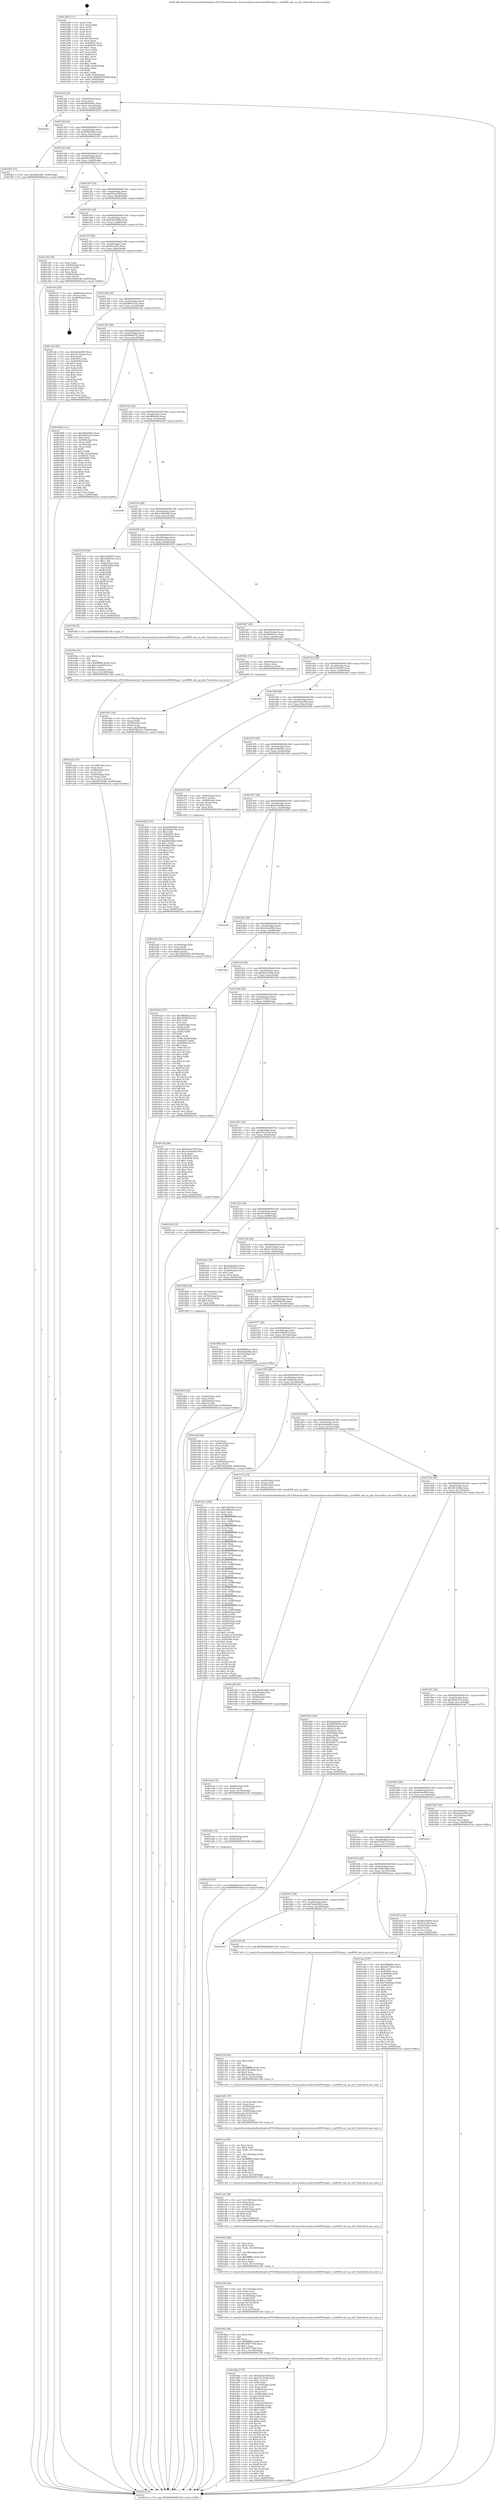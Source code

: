 digraph "0x401280" {
  label = "0x401280 (/mnt/c/Users/mathe/Desktop/tcc/POCII/binaries/extr_linuxsoundsoccodecswm8958-dsp2.c_wm8958_enh_eq_info_Final-ollvm.out::main(0))"
  labelloc = "t"
  node[shape=record]

  Entry [label="",width=0.3,height=0.3,shape=circle,fillcolor=black,style=filled]
  "0x4012ef" [label="{
     0x4012ef [32]\l
     | [instrs]\l
     &nbsp;&nbsp;0x4012ef \<+6\>: mov -0x90(%rbp),%eax\l
     &nbsp;&nbsp;0x4012f5 \<+2\>: mov %eax,%ecx\l
     &nbsp;&nbsp;0x4012f7 \<+6\>: sub $0x846b564c,%ecx\l
     &nbsp;&nbsp;0x4012fd \<+6\>: mov %eax,-0xa4(%rbp)\l
     &nbsp;&nbsp;0x401303 \<+6\>: mov %ecx,-0xa8(%rbp)\l
     &nbsp;&nbsp;0x401309 \<+6\>: je 0000000000402021 \<main+0xda1\>\l
  }"]
  "0x402021" [label="{
     0x402021\l
  }", style=dashed]
  "0x40130f" [label="{
     0x40130f [28]\l
     | [instrs]\l
     &nbsp;&nbsp;0x40130f \<+5\>: jmp 0000000000401314 \<main+0x94\>\l
     &nbsp;&nbsp;0x401314 \<+6\>: mov -0xa4(%rbp),%eax\l
     &nbsp;&nbsp;0x40131a \<+5\>: sub $0x85696482,%eax\l
     &nbsp;&nbsp;0x40131f \<+6\>: mov %eax,-0xac(%rbp)\l
     &nbsp;&nbsp;0x401325 \<+6\>: je 0000000000401fb5 \<main+0xd35\>\l
  }"]
  Exit [label="",width=0.3,height=0.3,shape=circle,fillcolor=black,style=filled,peripheries=2]
  "0x401fb5" [label="{
     0x401fb5 [15]\l
     | [instrs]\l
     &nbsp;&nbsp;0x401fb5 \<+10\>: movl $0x98ca3ffc,-0x90(%rbp)\l
     &nbsp;&nbsp;0x401fbf \<+5\>: jmp 00000000004021ea \<main+0xf6a\>\l
  }"]
  "0x40132b" [label="{
     0x40132b [28]\l
     | [instrs]\l
     &nbsp;&nbsp;0x40132b \<+5\>: jmp 0000000000401330 \<main+0xb0\>\l
     &nbsp;&nbsp;0x401330 \<+6\>: mov -0xa4(%rbp),%eax\l
     &nbsp;&nbsp;0x401336 \<+5\>: sub $0x8ded3b95,%eax\l
     &nbsp;&nbsp;0x40133b \<+6\>: mov %eax,-0xb0(%rbp)\l
     &nbsp;&nbsp;0x401341 \<+6\>: je 0000000000401ecf \<main+0xc4f\>\l
  }"]
  "0x401ec0" [label="{
     0x401ec0 [15]\l
     | [instrs]\l
     &nbsp;&nbsp;0x401ec0 \<+10\>: movl $0x9bfc6316,-0x90(%rbp)\l
     &nbsp;&nbsp;0x401eca \<+5\>: jmp 00000000004021ea \<main+0xf6a\>\l
  }"]
  "0x401ecf" [label="{
     0x401ecf\l
  }", style=dashed]
  "0x401347" [label="{
     0x401347 [28]\l
     | [instrs]\l
     &nbsp;&nbsp;0x401347 \<+5\>: jmp 000000000040134c \<main+0xcc\>\l
     &nbsp;&nbsp;0x40134c \<+6\>: mov -0xa4(%rbp),%eax\l
     &nbsp;&nbsp;0x401352 \<+5\>: sub $0x934aa7df,%eax\l
     &nbsp;&nbsp;0x401357 \<+6\>: mov %eax,-0xb4(%rbp)\l
     &nbsp;&nbsp;0x40135d \<+6\>: je 000000000040206b \<main+0xdeb\>\l
  }"]
  "0x401eb4" [label="{
     0x401eb4 [12]\l
     | [instrs]\l
     &nbsp;&nbsp;0x401eb4 \<+4\>: mov -0x50(%rbp),%rdi\l
     &nbsp;&nbsp;0x401eb8 \<+3\>: mov (%rdi),%rdi\l
     &nbsp;&nbsp;0x401ebb \<+5\>: call 0000000000401030 \<free@plt\>\l
     | [calls]\l
     &nbsp;&nbsp;0x401030 \{1\} (unknown)\l
  }"]
  "0x40206b" [label="{
     0x40206b\l
  }", style=dashed]
  "0x401363" [label="{
     0x401363 [28]\l
     | [instrs]\l
     &nbsp;&nbsp;0x401363 \<+5\>: jmp 0000000000401368 \<main+0xe8\>\l
     &nbsp;&nbsp;0x401368 \<+6\>: mov -0xa4(%rbp),%eax\l
     &nbsp;&nbsp;0x40136e \<+5\>: sub $0x9447006b,%eax\l
     &nbsp;&nbsp;0x401373 \<+6\>: mov %eax,-0xb8(%rbp)\l
     &nbsp;&nbsp;0x401379 \<+6\>: je 0000000000401a4b \<main+0x7cb\>\l
  }"]
  "0x401ea2" [label="{
     0x401ea2 [18]\l
     | [instrs]\l
     &nbsp;&nbsp;0x401ea2 \<+4\>: mov -0x68(%rbp),%rdi\l
     &nbsp;&nbsp;0x401ea6 \<+3\>: mov (%rdi),%rdi\l
     &nbsp;&nbsp;0x401ea9 \<+6\>: mov %eax,-0x144(%rbp)\l
     &nbsp;&nbsp;0x401eaf \<+5\>: call 0000000000401030 \<free@plt\>\l
     | [calls]\l
     &nbsp;&nbsp;0x401030 \{1\} (unknown)\l
  }"]
  "0x401a4b" [label="{
     0x401a4b [34]\l
     | [instrs]\l
     &nbsp;&nbsp;0x401a4b \<+2\>: xor %eax,%eax\l
     &nbsp;&nbsp;0x401a4d \<+4\>: mov -0x60(%rbp),%rcx\l
     &nbsp;&nbsp;0x401a51 \<+2\>: mov (%rcx),%edx\l
     &nbsp;&nbsp;0x401a53 \<+3\>: sub $0x1,%eax\l
     &nbsp;&nbsp;0x401a56 \<+2\>: sub %eax,%edx\l
     &nbsp;&nbsp;0x401a58 \<+4\>: mov -0x60(%rbp),%rcx\l
     &nbsp;&nbsp;0x401a5c \<+2\>: mov %edx,(%rcx)\l
     &nbsp;&nbsp;0x401a5e \<+10\>: movl $0xc92d4188,-0x90(%rbp)\l
     &nbsp;&nbsp;0x401a68 \<+5\>: jmp 00000000004021ea \<main+0xf6a\>\l
  }"]
  "0x40137f" [label="{
     0x40137f [28]\l
     | [instrs]\l
     &nbsp;&nbsp;0x40137f \<+5\>: jmp 0000000000401384 \<main+0x104\>\l
     &nbsp;&nbsp;0x401384 \<+6\>: mov -0xa4(%rbp),%eax\l
     &nbsp;&nbsp;0x40138a \<+5\>: sub $0x98ca3ffc,%eax\l
     &nbsp;&nbsp;0x40138f \<+6\>: mov %eax,-0xbc(%rbp)\l
     &nbsp;&nbsp;0x401395 \<+6\>: je 0000000000401fc4 \<main+0xd44\>\l
  }"]
  "0x401e85" [label="{
     0x401e85 [29]\l
     | [instrs]\l
     &nbsp;&nbsp;0x401e85 \<+10\>: movabs $0x4030b6,%rdi\l
     &nbsp;&nbsp;0x401e8f \<+4\>: mov -0x40(%rbp),%rsi\l
     &nbsp;&nbsp;0x401e93 \<+2\>: mov %eax,(%rsi)\l
     &nbsp;&nbsp;0x401e95 \<+4\>: mov -0x40(%rbp),%rsi\l
     &nbsp;&nbsp;0x401e99 \<+2\>: mov (%rsi),%esi\l
     &nbsp;&nbsp;0x401e9b \<+2\>: mov $0x0,%al\l
     &nbsp;&nbsp;0x401e9d \<+5\>: call 0000000000401040 \<printf@plt\>\l
     | [calls]\l
     &nbsp;&nbsp;0x401040 \{1\} (unknown)\l
  }"]
  "0x401fc4" [label="{
     0x401fc4 [24]\l
     | [instrs]\l
     &nbsp;&nbsp;0x401fc4 \<+7\>: mov -0x88(%rbp),%rax\l
     &nbsp;&nbsp;0x401fcb \<+2\>: mov (%rax),%eax\l
     &nbsp;&nbsp;0x401fcd \<+4\>: lea -0x28(%rbp),%rsp\l
     &nbsp;&nbsp;0x401fd1 \<+1\>: pop %rbx\l
     &nbsp;&nbsp;0x401fd2 \<+2\>: pop %r12\l
     &nbsp;&nbsp;0x401fd4 \<+2\>: pop %r13\l
     &nbsp;&nbsp;0x401fd6 \<+2\>: pop %r14\l
     &nbsp;&nbsp;0x401fd8 \<+2\>: pop %r15\l
     &nbsp;&nbsp;0x401fda \<+1\>: pop %rbp\l
     &nbsp;&nbsp;0x401fdb \<+1\>: ret\l
  }"]
  "0x40139b" [label="{
     0x40139b [28]\l
     | [instrs]\l
     &nbsp;&nbsp;0x40139b \<+5\>: jmp 00000000004013a0 \<main+0x120\>\l
     &nbsp;&nbsp;0x4013a0 \<+6\>: mov -0xa4(%rbp),%eax\l
     &nbsp;&nbsp;0x4013a6 \<+5\>: sub $0x9bfc6316,%eax\l
     &nbsp;&nbsp;0x4013ab \<+6\>: mov %eax,-0xc0(%rbp)\l
     &nbsp;&nbsp;0x4013b1 \<+6\>: je 0000000000401ef2 \<main+0xc72\>\l
  }"]
  "0x401d8a" [label="{
     0x401d8a [175]\l
     | [instrs]\l
     &nbsp;&nbsp;0x401d8a \<+5\>: mov $0x934aa7df,%ecx\l
     &nbsp;&nbsp;0x401d8f \<+5\>: mov $0xe7b12c5d,%edx\l
     &nbsp;&nbsp;0x401d94 \<+3\>: mov $0x1,%r11b\l
     &nbsp;&nbsp;0x401d97 \<+3\>: xor %r8d,%r8d\l
     &nbsp;&nbsp;0x401d9a \<+7\>: mov -0x140(%rbp),%r9d\l
     &nbsp;&nbsp;0x401da1 \<+4\>: imul %eax,%r9d\l
     &nbsp;&nbsp;0x401da5 \<+4\>: mov -0x50(%rbp),%rsi\l
     &nbsp;&nbsp;0x401da9 \<+3\>: mov (%rsi),%rsi\l
     &nbsp;&nbsp;0x401dac \<+4\>: mov -0x48(%rbp),%rdi\l
     &nbsp;&nbsp;0x401db0 \<+3\>: movslq (%rdi),%rdi\l
     &nbsp;&nbsp;0x401db3 \<+4\>: shl $0x5,%rdi\l
     &nbsp;&nbsp;0x401db7 \<+3\>: add %rdi,%rsi\l
     &nbsp;&nbsp;0x401dba \<+4\>: mov %r9d,0x18(%rsi)\l
     &nbsp;&nbsp;0x401dbe \<+7\>: mov 0x40505c,%eax\l
     &nbsp;&nbsp;0x401dc5 \<+8\>: mov 0x405060,%r9d\l
     &nbsp;&nbsp;0x401dcd \<+4\>: sub $0x1,%r8d\l
     &nbsp;&nbsp;0x401dd1 \<+2\>: mov %eax,%ebx\l
     &nbsp;&nbsp;0x401dd3 \<+3\>: add %r8d,%ebx\l
     &nbsp;&nbsp;0x401dd6 \<+3\>: imul %ebx,%eax\l
     &nbsp;&nbsp;0x401dd9 \<+3\>: and $0x1,%eax\l
     &nbsp;&nbsp;0x401ddc \<+3\>: cmp $0x0,%eax\l
     &nbsp;&nbsp;0x401ddf \<+4\>: sete %r14b\l
     &nbsp;&nbsp;0x401de3 \<+4\>: cmp $0xa,%r9d\l
     &nbsp;&nbsp;0x401de7 \<+4\>: setl %r15b\l
     &nbsp;&nbsp;0x401deb \<+3\>: mov %r14b,%r12b\l
     &nbsp;&nbsp;0x401dee \<+4\>: xor $0xff,%r12b\l
     &nbsp;&nbsp;0x401df2 \<+3\>: mov %r15b,%r13b\l
     &nbsp;&nbsp;0x401df5 \<+4\>: xor $0xff,%r13b\l
     &nbsp;&nbsp;0x401df9 \<+4\>: xor $0x0,%r11b\l
     &nbsp;&nbsp;0x401dfd \<+3\>: mov %r12b,%al\l
     &nbsp;&nbsp;0x401e00 \<+2\>: and $0x0,%al\l
     &nbsp;&nbsp;0x401e02 \<+3\>: and %r11b,%r14b\l
     &nbsp;&nbsp;0x401e05 \<+3\>: mov %r13b,%sil\l
     &nbsp;&nbsp;0x401e08 \<+4\>: and $0x0,%sil\l
     &nbsp;&nbsp;0x401e0c \<+3\>: and %r11b,%r15b\l
     &nbsp;&nbsp;0x401e0f \<+3\>: or %r14b,%al\l
     &nbsp;&nbsp;0x401e12 \<+3\>: or %r15b,%sil\l
     &nbsp;&nbsp;0x401e15 \<+3\>: xor %sil,%al\l
     &nbsp;&nbsp;0x401e18 \<+3\>: or %r13b,%r12b\l
     &nbsp;&nbsp;0x401e1b \<+4\>: xor $0xff,%r12b\l
     &nbsp;&nbsp;0x401e1f \<+4\>: or $0x0,%r11b\l
     &nbsp;&nbsp;0x401e23 \<+3\>: and %r11b,%r12b\l
     &nbsp;&nbsp;0x401e26 \<+3\>: or %r12b,%al\l
     &nbsp;&nbsp;0x401e29 \<+2\>: test $0x1,%al\l
     &nbsp;&nbsp;0x401e2b \<+3\>: cmovne %edx,%ecx\l
     &nbsp;&nbsp;0x401e2e \<+6\>: mov %ecx,-0x90(%rbp)\l
     &nbsp;&nbsp;0x401e34 \<+5\>: jmp 00000000004021ea \<main+0xf6a\>\l
  }"]
  "0x401ef2" [label="{
     0x401ef2 [86]\l
     | [instrs]\l
     &nbsp;&nbsp;0x401ef2 \<+5\>: mov $0x4debe800,%eax\l
     &nbsp;&nbsp;0x401ef7 \<+5\>: mov $0x3b13eb9a,%ecx\l
     &nbsp;&nbsp;0x401efc \<+2\>: xor %edx,%edx\l
     &nbsp;&nbsp;0x401efe \<+7\>: mov 0x40505c,%esi\l
     &nbsp;&nbsp;0x401f05 \<+7\>: mov 0x405060,%edi\l
     &nbsp;&nbsp;0x401f0c \<+3\>: sub $0x1,%edx\l
     &nbsp;&nbsp;0x401f0f \<+3\>: mov %esi,%r8d\l
     &nbsp;&nbsp;0x401f12 \<+3\>: add %edx,%r8d\l
     &nbsp;&nbsp;0x401f15 \<+4\>: imul %r8d,%esi\l
     &nbsp;&nbsp;0x401f19 \<+3\>: and $0x1,%esi\l
     &nbsp;&nbsp;0x401f1c \<+3\>: cmp $0x0,%esi\l
     &nbsp;&nbsp;0x401f1f \<+4\>: sete %r9b\l
     &nbsp;&nbsp;0x401f23 \<+3\>: cmp $0xa,%edi\l
     &nbsp;&nbsp;0x401f26 \<+4\>: setl %r10b\l
     &nbsp;&nbsp;0x401f2a \<+3\>: mov %r9b,%r11b\l
     &nbsp;&nbsp;0x401f2d \<+3\>: and %r10b,%r11b\l
     &nbsp;&nbsp;0x401f30 \<+3\>: xor %r10b,%r9b\l
     &nbsp;&nbsp;0x401f33 \<+3\>: or %r9b,%r11b\l
     &nbsp;&nbsp;0x401f36 \<+4\>: test $0x1,%r11b\l
     &nbsp;&nbsp;0x401f3a \<+3\>: cmovne %ecx,%eax\l
     &nbsp;&nbsp;0x401f3d \<+6\>: mov %eax,-0x90(%rbp)\l
     &nbsp;&nbsp;0x401f43 \<+5\>: jmp 00000000004021ea \<main+0xf6a\>\l
  }"]
  "0x4013b7" [label="{
     0x4013b7 [28]\l
     | [instrs]\l
     &nbsp;&nbsp;0x4013b7 \<+5\>: jmp 00000000004013bc \<main+0x13c\>\l
     &nbsp;&nbsp;0x4013bc \<+6\>: mov -0xa4(%rbp),%eax\l
     &nbsp;&nbsp;0x4013c2 \<+5\>: sub $0x9e8de7f2,%eax\l
     &nbsp;&nbsp;0x4013c7 \<+6\>: mov %eax,-0xc4(%rbp)\l
     &nbsp;&nbsp;0x4013cd \<+6\>: je 0000000000401968 \<main+0x6e8\>\l
  }"]
  "0x401d62" [label="{
     0x401d62 [40]\l
     | [instrs]\l
     &nbsp;&nbsp;0x401d62 \<+5\>: mov $0x2,%ecx\l
     &nbsp;&nbsp;0x401d67 \<+1\>: cltd\l
     &nbsp;&nbsp;0x401d68 \<+2\>: idiv %ecx\l
     &nbsp;&nbsp;0x401d6a \<+6\>: imul $0xfffffffe,%edx,%ecx\l
     &nbsp;&nbsp;0x401d70 \<+6\>: add $0x59b775dd,%ecx\l
     &nbsp;&nbsp;0x401d76 \<+3\>: add $0x1,%ecx\l
     &nbsp;&nbsp;0x401d79 \<+6\>: sub $0x59b775dd,%ecx\l
     &nbsp;&nbsp;0x401d7f \<+6\>: mov %ecx,-0x140(%rbp)\l
     &nbsp;&nbsp;0x401d85 \<+5\>: call 0000000000401160 \<next_i\>\l
     | [calls]\l
     &nbsp;&nbsp;0x401160 \{1\} (/mnt/c/Users/mathe/Desktop/tcc/POCII/binaries/extr_linuxsoundsoccodecswm8958-dsp2.c_wm8958_enh_eq_info_Final-ollvm.out::next_i)\l
  }"]
  "0x401968" [label="{
     0x401968 [111]\l
     | [instrs]\l
     &nbsp;&nbsp;0x401968 \<+5\>: mov $0x846b564c,%eax\l
     &nbsp;&nbsp;0x40196d \<+5\>: mov $0x4845e314,%ecx\l
     &nbsp;&nbsp;0x401972 \<+2\>: xor %edx,%edx\l
     &nbsp;&nbsp;0x401974 \<+4\>: mov -0x60(%rbp),%rsi\l
     &nbsp;&nbsp;0x401978 \<+2\>: mov (%rsi),%edi\l
     &nbsp;&nbsp;0x40197a \<+4\>: mov -0x70(%rbp),%rsi\l
     &nbsp;&nbsp;0x40197e \<+2\>: cmp (%rsi),%edi\l
     &nbsp;&nbsp;0x401980 \<+4\>: setl %r8b\l
     &nbsp;&nbsp;0x401984 \<+4\>: and $0x1,%r8b\l
     &nbsp;&nbsp;0x401988 \<+4\>: mov %r8b,-0x2a(%rbp)\l
     &nbsp;&nbsp;0x40198c \<+7\>: mov 0x40505c,%edi\l
     &nbsp;&nbsp;0x401993 \<+8\>: mov 0x405060,%r9d\l
     &nbsp;&nbsp;0x40199b \<+3\>: sub $0x1,%edx\l
     &nbsp;&nbsp;0x40199e \<+3\>: mov %edi,%r10d\l
     &nbsp;&nbsp;0x4019a1 \<+3\>: add %edx,%r10d\l
     &nbsp;&nbsp;0x4019a4 \<+4\>: imul %r10d,%edi\l
     &nbsp;&nbsp;0x4019a8 \<+3\>: and $0x1,%edi\l
     &nbsp;&nbsp;0x4019ab \<+3\>: cmp $0x0,%edi\l
     &nbsp;&nbsp;0x4019ae \<+4\>: sete %r8b\l
     &nbsp;&nbsp;0x4019b2 \<+4\>: cmp $0xa,%r9d\l
     &nbsp;&nbsp;0x4019b6 \<+4\>: setl %r11b\l
     &nbsp;&nbsp;0x4019ba \<+3\>: mov %r8b,%bl\l
     &nbsp;&nbsp;0x4019bd \<+3\>: and %r11b,%bl\l
     &nbsp;&nbsp;0x4019c0 \<+3\>: xor %r11b,%r8b\l
     &nbsp;&nbsp;0x4019c3 \<+3\>: or %r8b,%bl\l
     &nbsp;&nbsp;0x4019c6 \<+3\>: test $0x1,%bl\l
     &nbsp;&nbsp;0x4019c9 \<+3\>: cmovne %ecx,%eax\l
     &nbsp;&nbsp;0x4019cc \<+6\>: mov %eax,-0x90(%rbp)\l
     &nbsp;&nbsp;0x4019d2 \<+5\>: jmp 00000000004021ea \<main+0xf6a\>\l
  }"]
  "0x4013d3" [label="{
     0x4013d3 [28]\l
     | [instrs]\l
     &nbsp;&nbsp;0x4013d3 \<+5\>: jmp 00000000004013d8 \<main+0x158\>\l
     &nbsp;&nbsp;0x4013d8 \<+6\>: mov -0xa4(%rbp),%eax\l
     &nbsp;&nbsp;0x4013de \<+5\>: sub $0x9ff0d0ba,%eax\l
     &nbsp;&nbsp;0x4013e3 \<+6\>: mov %eax,-0xc8(%rbp)\l
     &nbsp;&nbsp;0x4013e9 \<+6\>: je 0000000000402046 \<main+0xdc6\>\l
  }"]
  "0x401d38" [label="{
     0x401d38 [42]\l
     | [instrs]\l
     &nbsp;&nbsp;0x401d38 \<+6\>: mov -0x13c(%rbp),%ecx\l
     &nbsp;&nbsp;0x401d3e \<+3\>: imul %eax,%ecx\l
     &nbsp;&nbsp;0x401d41 \<+3\>: movslq %ecx,%rsi\l
     &nbsp;&nbsp;0x401d44 \<+4\>: mov -0x50(%rbp),%rdi\l
     &nbsp;&nbsp;0x401d48 \<+3\>: mov (%rdi),%rdi\l
     &nbsp;&nbsp;0x401d4b \<+4\>: mov -0x48(%rbp),%r10\l
     &nbsp;&nbsp;0x401d4f \<+3\>: movslq (%r10),%r10\l
     &nbsp;&nbsp;0x401d52 \<+4\>: shl $0x5,%r10\l
     &nbsp;&nbsp;0x401d56 \<+3\>: add %r10,%rdi\l
     &nbsp;&nbsp;0x401d59 \<+4\>: mov %rsi,0x10(%rdi)\l
     &nbsp;&nbsp;0x401d5d \<+5\>: call 0000000000401160 \<next_i\>\l
     | [calls]\l
     &nbsp;&nbsp;0x401160 \{1\} (/mnt/c/Users/mathe/Desktop/tcc/POCII/binaries/extr_linuxsoundsoccodecswm8958-dsp2.c_wm8958_enh_eq_info_Final-ollvm.out::next_i)\l
  }"]
  "0x402046" [label="{
     0x402046\l
  }", style=dashed]
  "0x4013ef" [label="{
     0x4013ef [28]\l
     | [instrs]\l
     &nbsp;&nbsp;0x4013ef \<+5\>: jmp 00000000004013f4 \<main+0x174\>\l
     &nbsp;&nbsp;0x4013f4 \<+6\>: mov -0xa4(%rbp),%eax\l
     &nbsp;&nbsp;0x4013fa \<+5\>: sub $0xa1486498,%eax\l
     &nbsp;&nbsp;0x4013ff \<+6\>: mov %eax,-0xcc(%rbp)\l
     &nbsp;&nbsp;0x401405 \<+6\>: je 000000000040167d \<main+0x3fd\>\l
  }"]
  "0x401d0a" [label="{
     0x401d0a [46]\l
     | [instrs]\l
     &nbsp;&nbsp;0x401d0a \<+2\>: xor %ecx,%ecx\l
     &nbsp;&nbsp;0x401d0c \<+5\>: mov $0x2,%edx\l
     &nbsp;&nbsp;0x401d11 \<+6\>: mov %edx,-0x138(%rbp)\l
     &nbsp;&nbsp;0x401d17 \<+1\>: cltd\l
     &nbsp;&nbsp;0x401d18 \<+7\>: mov -0x138(%rbp),%r8d\l
     &nbsp;&nbsp;0x401d1f \<+3\>: idiv %r8d\l
     &nbsp;&nbsp;0x401d22 \<+6\>: imul $0xfffffffe,%edx,%edx\l
     &nbsp;&nbsp;0x401d28 \<+3\>: sub $0x1,%ecx\l
     &nbsp;&nbsp;0x401d2b \<+2\>: sub %ecx,%edx\l
     &nbsp;&nbsp;0x401d2d \<+6\>: mov %edx,-0x13c(%rbp)\l
     &nbsp;&nbsp;0x401d33 \<+5\>: call 0000000000401160 \<next_i\>\l
     | [calls]\l
     &nbsp;&nbsp;0x401160 \{1\} (/mnt/c/Users/mathe/Desktop/tcc/POCII/binaries/extr_linuxsoundsoccodecswm8958-dsp2.c_wm8958_enh_eq_info_Final-ollvm.out::next_i)\l
  }"]
  "0x40167d" [label="{
     0x40167d [106]\l
     | [instrs]\l
     &nbsp;&nbsp;0x40167d \<+5\>: mov $0xc04f3853,%eax\l
     &nbsp;&nbsp;0x401682 \<+5\>: mov $0x1bb803ec,%ecx\l
     &nbsp;&nbsp;0x401687 \<+2\>: mov $0x1,%dl\l
     &nbsp;&nbsp;0x401689 \<+7\>: mov -0x8a(%rbp),%sil\l
     &nbsp;&nbsp;0x401690 \<+7\>: mov -0x89(%rbp),%dil\l
     &nbsp;&nbsp;0x401697 \<+3\>: mov %sil,%r8b\l
     &nbsp;&nbsp;0x40169a \<+4\>: xor $0xff,%r8b\l
     &nbsp;&nbsp;0x40169e \<+3\>: mov %dil,%r9b\l
     &nbsp;&nbsp;0x4016a1 \<+4\>: xor $0xff,%r9b\l
     &nbsp;&nbsp;0x4016a5 \<+3\>: xor $0x1,%dl\l
     &nbsp;&nbsp;0x4016a8 \<+3\>: mov %r8b,%r10b\l
     &nbsp;&nbsp;0x4016ab \<+4\>: and $0xff,%r10b\l
     &nbsp;&nbsp;0x4016af \<+3\>: and %dl,%sil\l
     &nbsp;&nbsp;0x4016b2 \<+3\>: mov %r9b,%r11b\l
     &nbsp;&nbsp;0x4016b5 \<+4\>: and $0xff,%r11b\l
     &nbsp;&nbsp;0x4016b9 \<+3\>: and %dl,%dil\l
     &nbsp;&nbsp;0x4016bc \<+3\>: or %sil,%r10b\l
     &nbsp;&nbsp;0x4016bf \<+3\>: or %dil,%r11b\l
     &nbsp;&nbsp;0x4016c2 \<+3\>: xor %r11b,%r10b\l
     &nbsp;&nbsp;0x4016c5 \<+3\>: or %r9b,%r8b\l
     &nbsp;&nbsp;0x4016c8 \<+4\>: xor $0xff,%r8b\l
     &nbsp;&nbsp;0x4016cc \<+3\>: or $0x1,%dl\l
     &nbsp;&nbsp;0x4016cf \<+3\>: and %dl,%r8b\l
     &nbsp;&nbsp;0x4016d2 \<+3\>: or %r8b,%r10b\l
     &nbsp;&nbsp;0x4016d5 \<+4\>: test $0x1,%r10b\l
     &nbsp;&nbsp;0x4016d9 \<+3\>: cmovne %ecx,%eax\l
     &nbsp;&nbsp;0x4016dc \<+6\>: mov %eax,-0x90(%rbp)\l
     &nbsp;&nbsp;0x4016e2 \<+5\>: jmp 00000000004021ea \<main+0xf6a\>\l
  }"]
  "0x40140b" [label="{
     0x40140b [28]\l
     | [instrs]\l
     &nbsp;&nbsp;0x40140b \<+5\>: jmp 0000000000401410 \<main+0x190\>\l
     &nbsp;&nbsp;0x401410 \<+6\>: mov -0xa4(%rbp),%eax\l
     &nbsp;&nbsp;0x401416 \<+5\>: sub $0xaebec954,%eax\l
     &nbsp;&nbsp;0x40141b \<+6\>: mov %eax,-0xd0(%rbp)\l
     &nbsp;&nbsp;0x401421 \<+6\>: je 00000000004019f5 \<main+0x775\>\l
  }"]
  "0x4021ea" [label="{
     0x4021ea [5]\l
     | [instrs]\l
     &nbsp;&nbsp;0x4021ea \<+5\>: jmp 00000000004012ef \<main+0x6f\>\l
  }"]
  "0x401280" [label="{
     0x401280 [111]\l
     | [instrs]\l
     &nbsp;&nbsp;0x401280 \<+1\>: push %rbp\l
     &nbsp;&nbsp;0x401281 \<+3\>: mov %rsp,%rbp\l
     &nbsp;&nbsp;0x401284 \<+2\>: push %r15\l
     &nbsp;&nbsp;0x401286 \<+2\>: push %r14\l
     &nbsp;&nbsp;0x401288 \<+2\>: push %r13\l
     &nbsp;&nbsp;0x40128a \<+2\>: push %r12\l
     &nbsp;&nbsp;0x40128c \<+1\>: push %rbx\l
     &nbsp;&nbsp;0x40128d \<+7\>: sub $0x168,%rsp\l
     &nbsp;&nbsp;0x401294 \<+2\>: xor %eax,%eax\l
     &nbsp;&nbsp;0x401296 \<+7\>: mov 0x40505c,%ecx\l
     &nbsp;&nbsp;0x40129d \<+7\>: mov 0x405060,%edx\l
     &nbsp;&nbsp;0x4012a4 \<+3\>: sub $0x1,%eax\l
     &nbsp;&nbsp;0x4012a7 \<+3\>: mov %ecx,%r8d\l
     &nbsp;&nbsp;0x4012aa \<+3\>: add %eax,%r8d\l
     &nbsp;&nbsp;0x4012ad \<+4\>: imul %r8d,%ecx\l
     &nbsp;&nbsp;0x4012b1 \<+3\>: and $0x1,%ecx\l
     &nbsp;&nbsp;0x4012b4 \<+3\>: cmp $0x0,%ecx\l
     &nbsp;&nbsp;0x4012b7 \<+4\>: sete %r9b\l
     &nbsp;&nbsp;0x4012bb \<+4\>: and $0x1,%r9b\l
     &nbsp;&nbsp;0x4012bf \<+7\>: mov %r9b,-0x8a(%rbp)\l
     &nbsp;&nbsp;0x4012c6 \<+3\>: cmp $0xa,%edx\l
     &nbsp;&nbsp;0x4012c9 \<+4\>: setl %r9b\l
     &nbsp;&nbsp;0x4012cd \<+4\>: and $0x1,%r9b\l
     &nbsp;&nbsp;0x4012d1 \<+7\>: mov %r9b,-0x89(%rbp)\l
     &nbsp;&nbsp;0x4012d8 \<+10\>: movl $0xa1486498,-0x90(%rbp)\l
     &nbsp;&nbsp;0x4012e2 \<+6\>: mov %edi,-0x94(%rbp)\l
     &nbsp;&nbsp;0x4012e8 \<+7\>: mov %rsi,-0xa0(%rbp)\l
  }"]
  "0x401ce4" [label="{
     0x401ce4 [38]\l
     | [instrs]\l
     &nbsp;&nbsp;0x401ce4 \<+6\>: mov -0x134(%rbp),%ecx\l
     &nbsp;&nbsp;0x401cea \<+3\>: imul %eax,%ecx\l
     &nbsp;&nbsp;0x401ced \<+4\>: mov -0x50(%rbp),%rsi\l
     &nbsp;&nbsp;0x401cf1 \<+3\>: mov (%rsi),%rsi\l
     &nbsp;&nbsp;0x401cf4 \<+4\>: mov -0x48(%rbp),%rdi\l
     &nbsp;&nbsp;0x401cf8 \<+3\>: movslq (%rdi),%rdi\l
     &nbsp;&nbsp;0x401cfb \<+4\>: shl $0x5,%rdi\l
     &nbsp;&nbsp;0x401cff \<+3\>: add %rdi,%rsi\l
     &nbsp;&nbsp;0x401d02 \<+3\>: mov %ecx,0x8(%rsi)\l
     &nbsp;&nbsp;0x401d05 \<+5\>: call 0000000000401160 \<next_i\>\l
     | [calls]\l
     &nbsp;&nbsp;0x401160 \{1\} (/mnt/c/Users/mathe/Desktop/tcc/POCII/binaries/extr_linuxsoundsoccodecswm8958-dsp2.c_wm8958_enh_eq_info_Final-ollvm.out::next_i)\l
  }"]
  "0x4019f5" [label="{
     0x4019f5 [5]\l
     | [instrs]\l
     &nbsp;&nbsp;0x4019f5 \<+5\>: call 0000000000401160 \<next_i\>\l
     | [calls]\l
     &nbsp;&nbsp;0x401160 \{1\} (/mnt/c/Users/mathe/Desktop/tcc/POCII/binaries/extr_linuxsoundsoccodecswm8958-dsp2.c_wm8958_enh_eq_info_Final-ollvm.out::next_i)\l
  }"]
  "0x401427" [label="{
     0x401427 [28]\l
     | [instrs]\l
     &nbsp;&nbsp;0x401427 \<+5\>: jmp 000000000040142c \<main+0x1ac\>\l
     &nbsp;&nbsp;0x40142c \<+6\>: mov -0xa4(%rbp),%eax\l
     &nbsp;&nbsp;0x401432 \<+5\>: sub $0xb8854cc1,%eax\l
     &nbsp;&nbsp;0x401437 \<+6\>: mov %eax,-0xd4(%rbp)\l
     &nbsp;&nbsp;0x40143d \<+6\>: je 000000000040184c \<main+0x5cc\>\l
  }"]
  "0x401caa" [label="{
     0x401caa [58]\l
     | [instrs]\l
     &nbsp;&nbsp;0x401caa \<+2\>: xor %ecx,%ecx\l
     &nbsp;&nbsp;0x401cac \<+5\>: mov $0x2,%edx\l
     &nbsp;&nbsp;0x401cb1 \<+6\>: mov %edx,-0x130(%rbp)\l
     &nbsp;&nbsp;0x401cb7 \<+1\>: cltd\l
     &nbsp;&nbsp;0x401cb8 \<+7\>: mov -0x130(%rbp),%r8d\l
     &nbsp;&nbsp;0x401cbf \<+3\>: idiv %r8d\l
     &nbsp;&nbsp;0x401cc2 \<+6\>: imul $0xfffffffe,%edx,%edx\l
     &nbsp;&nbsp;0x401cc8 \<+3\>: mov %ecx,%r9d\l
     &nbsp;&nbsp;0x401ccb \<+3\>: sub %edx,%r9d\l
     &nbsp;&nbsp;0x401cce \<+2\>: mov %ecx,%edx\l
     &nbsp;&nbsp;0x401cd0 \<+3\>: sub $0x1,%edx\l
     &nbsp;&nbsp;0x401cd3 \<+3\>: add %edx,%r9d\l
     &nbsp;&nbsp;0x401cd6 \<+3\>: sub %r9d,%ecx\l
     &nbsp;&nbsp;0x401cd9 \<+6\>: mov %ecx,-0x134(%rbp)\l
     &nbsp;&nbsp;0x401cdf \<+5\>: call 0000000000401160 \<next_i\>\l
     | [calls]\l
     &nbsp;&nbsp;0x401160 \{1\} (/mnt/c/Users/mathe/Desktop/tcc/POCII/binaries/extr_linuxsoundsoccodecswm8958-dsp2.c_wm8958_enh_eq_info_Final-ollvm.out::next_i)\l
  }"]
  "0x40184c" [label="{
     0x40184c [16]\l
     | [instrs]\l
     &nbsp;&nbsp;0x40184c \<+4\>: mov -0x80(%rbp),%rax\l
     &nbsp;&nbsp;0x401850 \<+3\>: mov (%rax),%rax\l
     &nbsp;&nbsp;0x401853 \<+4\>: mov 0x8(%rax),%rdi\l
     &nbsp;&nbsp;0x401857 \<+5\>: call 0000000000401060 \<atoi@plt\>\l
     | [calls]\l
     &nbsp;&nbsp;0x401060 \{1\} (unknown)\l
  }"]
  "0x401443" [label="{
     0x401443 [28]\l
     | [instrs]\l
     &nbsp;&nbsp;0x401443 \<+5\>: jmp 0000000000401448 \<main+0x1c8\>\l
     &nbsp;&nbsp;0x401448 \<+6\>: mov -0xa4(%rbp),%eax\l
     &nbsp;&nbsp;0x40144e \<+5\>: sub $0xc04f3853,%eax\l
     &nbsp;&nbsp;0x401453 \<+6\>: mov %eax,-0xd8(%rbp)\l
     &nbsp;&nbsp;0x401459 \<+6\>: je 0000000000401fdc \<main+0xd5c\>\l
  }"]
  "0x401c85" [label="{
     0x401c85 [37]\l
     | [instrs]\l
     &nbsp;&nbsp;0x401c85 \<+6\>: mov -0x12c(%rbp),%ecx\l
     &nbsp;&nbsp;0x401c8b \<+3\>: imul %eax,%ecx\l
     &nbsp;&nbsp;0x401c8e \<+4\>: mov -0x50(%rbp),%rsi\l
     &nbsp;&nbsp;0x401c92 \<+3\>: mov (%rsi),%rsi\l
     &nbsp;&nbsp;0x401c95 \<+4\>: mov -0x48(%rbp),%rdi\l
     &nbsp;&nbsp;0x401c99 \<+3\>: movslq (%rdi),%rdi\l
     &nbsp;&nbsp;0x401c9c \<+4\>: shl $0x5,%rdi\l
     &nbsp;&nbsp;0x401ca0 \<+3\>: add %rdi,%rsi\l
     &nbsp;&nbsp;0x401ca3 \<+2\>: mov %ecx,(%rsi)\l
     &nbsp;&nbsp;0x401ca5 \<+5\>: call 0000000000401160 \<next_i\>\l
     | [calls]\l
     &nbsp;&nbsp;0x401160 \{1\} (/mnt/c/Users/mathe/Desktop/tcc/POCII/binaries/extr_linuxsoundsoccodecswm8958-dsp2.c_wm8958_enh_eq_info_Final-ollvm.out::next_i)\l
  }"]
  "0x401fdc" [label="{
     0x401fdc\l
  }", style=dashed]
  "0x40145f" [label="{
     0x40145f [28]\l
     | [instrs]\l
     &nbsp;&nbsp;0x40145f \<+5\>: jmp 0000000000401464 \<main+0x1e4\>\l
     &nbsp;&nbsp;0x401464 \<+6\>: mov -0xa4(%rbp),%eax\l
     &nbsp;&nbsp;0x40146a \<+5\>: sub $0xc92d4188,%eax\l
     &nbsp;&nbsp;0x40146f \<+6\>: mov %eax,-0xdc(%rbp)\l
     &nbsp;&nbsp;0x401475 \<+6\>: je 00000000004018d5 \<main+0x655\>\l
  }"]
  "0x401c5d" [label="{
     0x401c5d [40]\l
     | [instrs]\l
     &nbsp;&nbsp;0x401c5d \<+5\>: mov $0x2,%ecx\l
     &nbsp;&nbsp;0x401c62 \<+1\>: cltd\l
     &nbsp;&nbsp;0x401c63 \<+2\>: idiv %ecx\l
     &nbsp;&nbsp;0x401c65 \<+6\>: imul $0xfffffffe,%edx,%ecx\l
     &nbsp;&nbsp;0x401c6b \<+6\>: add $0x5c6c2d4a,%ecx\l
     &nbsp;&nbsp;0x401c71 \<+3\>: add $0x1,%ecx\l
     &nbsp;&nbsp;0x401c74 \<+6\>: sub $0x5c6c2d4a,%ecx\l
     &nbsp;&nbsp;0x401c7a \<+6\>: mov %ecx,-0x12c(%rbp)\l
     &nbsp;&nbsp;0x401c80 \<+5\>: call 0000000000401160 \<next_i\>\l
     | [calls]\l
     &nbsp;&nbsp;0x401160 \{1\} (/mnt/c/Users/mathe/Desktop/tcc/POCII/binaries/extr_linuxsoundsoccodecswm8958-dsp2.c_wm8958_enh_eq_info_Final-ollvm.out::next_i)\l
  }"]
  "0x4018d5" [label="{
     0x4018d5 [147]\l
     | [instrs]\l
     &nbsp;&nbsp;0x4018d5 \<+5\>: mov $0x846b564c,%eax\l
     &nbsp;&nbsp;0x4018da \<+5\>: mov $0x9e8de7f2,%ecx\l
     &nbsp;&nbsp;0x4018df \<+2\>: mov $0x1,%dl\l
     &nbsp;&nbsp;0x4018e1 \<+7\>: mov 0x40505c,%esi\l
     &nbsp;&nbsp;0x4018e8 \<+7\>: mov 0x405060,%edi\l
     &nbsp;&nbsp;0x4018ef \<+3\>: mov %esi,%r8d\l
     &nbsp;&nbsp;0x4018f2 \<+7\>: sub $0xd94c9fd2,%r8d\l
     &nbsp;&nbsp;0x4018f9 \<+4\>: sub $0x1,%r8d\l
     &nbsp;&nbsp;0x4018fd \<+7\>: add $0xd94c9fd2,%r8d\l
     &nbsp;&nbsp;0x401904 \<+4\>: imul %r8d,%esi\l
     &nbsp;&nbsp;0x401908 \<+3\>: and $0x1,%esi\l
     &nbsp;&nbsp;0x40190b \<+3\>: cmp $0x0,%esi\l
     &nbsp;&nbsp;0x40190e \<+4\>: sete %r9b\l
     &nbsp;&nbsp;0x401912 \<+3\>: cmp $0xa,%edi\l
     &nbsp;&nbsp;0x401915 \<+4\>: setl %r10b\l
     &nbsp;&nbsp;0x401919 \<+3\>: mov %r9b,%r11b\l
     &nbsp;&nbsp;0x40191c \<+4\>: xor $0xff,%r11b\l
     &nbsp;&nbsp;0x401920 \<+3\>: mov %r10b,%bl\l
     &nbsp;&nbsp;0x401923 \<+3\>: xor $0xff,%bl\l
     &nbsp;&nbsp;0x401926 \<+3\>: xor $0x1,%dl\l
     &nbsp;&nbsp;0x401929 \<+3\>: mov %r11b,%r14b\l
     &nbsp;&nbsp;0x40192c \<+4\>: and $0xff,%r14b\l
     &nbsp;&nbsp;0x401930 \<+3\>: and %dl,%r9b\l
     &nbsp;&nbsp;0x401933 \<+3\>: mov %bl,%r15b\l
     &nbsp;&nbsp;0x401936 \<+4\>: and $0xff,%r15b\l
     &nbsp;&nbsp;0x40193a \<+3\>: and %dl,%r10b\l
     &nbsp;&nbsp;0x40193d \<+3\>: or %r9b,%r14b\l
     &nbsp;&nbsp;0x401940 \<+3\>: or %r10b,%r15b\l
     &nbsp;&nbsp;0x401943 \<+3\>: xor %r15b,%r14b\l
     &nbsp;&nbsp;0x401946 \<+3\>: or %bl,%r11b\l
     &nbsp;&nbsp;0x401949 \<+4\>: xor $0xff,%r11b\l
     &nbsp;&nbsp;0x40194d \<+3\>: or $0x1,%dl\l
     &nbsp;&nbsp;0x401950 \<+3\>: and %dl,%r11b\l
     &nbsp;&nbsp;0x401953 \<+3\>: or %r11b,%r14b\l
     &nbsp;&nbsp;0x401956 \<+4\>: test $0x1,%r14b\l
     &nbsp;&nbsp;0x40195a \<+3\>: cmovne %ecx,%eax\l
     &nbsp;&nbsp;0x40195d \<+6\>: mov %eax,-0x90(%rbp)\l
     &nbsp;&nbsp;0x401963 \<+5\>: jmp 00000000004021ea \<main+0xf6a\>\l
  }"]
  "0x40147b" [label="{
     0x40147b [28]\l
     | [instrs]\l
     &nbsp;&nbsp;0x40147b \<+5\>: jmp 0000000000401480 \<main+0x200\>\l
     &nbsp;&nbsp;0x401480 \<+6\>: mov -0xa4(%rbp),%eax\l
     &nbsp;&nbsp;0x401486 \<+5\>: sub $0xcb084201,%eax\l
     &nbsp;&nbsp;0x40148b \<+6\>: mov %eax,-0xe0(%rbp)\l
     &nbsp;&nbsp;0x401491 \<+6\>: je 0000000000401a6d \<main+0x7ed\>\l
  }"]
  "0x401673" [label="{
     0x401673\l
  }", style=dashed]
  "0x401a6d" [label="{
     0x401a6d [29]\l
     | [instrs]\l
     &nbsp;&nbsp;0x401a6d \<+4\>: mov -0x58(%rbp),%rax\l
     &nbsp;&nbsp;0x401a71 \<+6\>: movl $0x1,(%rax)\l
     &nbsp;&nbsp;0x401a77 \<+4\>: mov -0x58(%rbp),%rax\l
     &nbsp;&nbsp;0x401a7b \<+3\>: movslq (%rax),%rax\l
     &nbsp;&nbsp;0x401a7e \<+4\>: shl $0x5,%rax\l
     &nbsp;&nbsp;0x401a82 \<+3\>: mov %rax,%rdi\l
     &nbsp;&nbsp;0x401a85 \<+5\>: call 0000000000401050 \<malloc@plt\>\l
     | [calls]\l
     &nbsp;&nbsp;0x401050 \{1\} (unknown)\l
  }"]
  "0x401497" [label="{
     0x401497 [28]\l
     | [instrs]\l
     &nbsp;&nbsp;0x401497 \<+5\>: jmp 000000000040149c \<main+0x21c\>\l
     &nbsp;&nbsp;0x40149c \<+6\>: mov -0xa4(%rbp),%eax\l
     &nbsp;&nbsp;0x4014a2 \<+5\>: sub $0xd3af2ddb,%eax\l
     &nbsp;&nbsp;0x4014a7 \<+6\>: mov %eax,-0xe4(%rbp)\l
     &nbsp;&nbsp;0x4014ad \<+6\>: je 000000000040182b \<main+0x5ab\>\l
  }"]
  "0x401c58" [label="{
     0x401c58 [5]\l
     | [instrs]\l
     &nbsp;&nbsp;0x401c58 \<+5\>: call 0000000000401160 \<next_i\>\l
     | [calls]\l
     &nbsp;&nbsp;0x401160 \{1\} (/mnt/c/Users/mathe/Desktop/tcc/POCII/binaries/extr_linuxsoundsoccodecswm8958-dsp2.c_wm8958_enh_eq_info_Final-ollvm.out::next_i)\l
  }"]
  "0x40182b" [label="{
     0x40182b\l
  }", style=dashed]
  "0x4014b3" [label="{
     0x4014b3 [28]\l
     | [instrs]\l
     &nbsp;&nbsp;0x4014b3 \<+5\>: jmp 00000000004014b8 \<main+0x238\>\l
     &nbsp;&nbsp;0x4014b8 \<+6\>: mov -0xa4(%rbp),%eax\l
     &nbsp;&nbsp;0x4014be \<+5\>: sub $0xda4ad626,%eax\l
     &nbsp;&nbsp;0x4014c3 \<+6\>: mov %eax,-0xe8(%rbp)\l
     &nbsp;&nbsp;0x4014c9 \<+6\>: je 0000000000401ede \<main+0xc5e\>\l
  }"]
  "0x401657" [label="{
     0x401657 [28]\l
     | [instrs]\l
     &nbsp;&nbsp;0x401657 \<+5\>: jmp 000000000040165c \<main+0x3dc\>\l
     &nbsp;&nbsp;0x40165c \<+6\>: mov -0xa4(%rbp),%eax\l
     &nbsp;&nbsp;0x401662 \<+5\>: sub $0x7da44429,%eax\l
     &nbsp;&nbsp;0x401667 \<+6\>: mov %eax,-0x124(%rbp)\l
     &nbsp;&nbsp;0x40166d \<+6\>: je 0000000000401c58 \<main+0x9d8\>\l
  }"]
  "0x401ede" [label="{
     0x401ede\l
  }", style=dashed]
  "0x4014cf" [label="{
     0x4014cf [28]\l
     | [instrs]\l
     &nbsp;&nbsp;0x4014cf \<+5\>: jmp 00000000004014d4 \<main+0x254\>\l
     &nbsp;&nbsp;0x4014d4 \<+6\>: mov -0xa4(%rbp),%eax\l
     &nbsp;&nbsp;0x4014da \<+5\>: sub $0xda973dcb,%eax\l
     &nbsp;&nbsp;0x4014df \<+6\>: mov %eax,-0xec(%rbp)\l
     &nbsp;&nbsp;0x4014e5 \<+6\>: je 0000000000401b3d \<main+0x8bd\>\l
  }"]
  "0x401aaa" [label="{
     0x401aaa [147]\l
     | [instrs]\l
     &nbsp;&nbsp;0x401aaa \<+5\>: mov $0x9ff0d0ba,%eax\l
     &nbsp;&nbsp;0x401aaf \<+5\>: mov $0xda973dcb,%ecx\l
     &nbsp;&nbsp;0x401ab4 \<+2\>: mov $0x1,%dl\l
     &nbsp;&nbsp;0x401ab6 \<+7\>: mov 0x40505c,%esi\l
     &nbsp;&nbsp;0x401abd \<+7\>: mov 0x405060,%edi\l
     &nbsp;&nbsp;0x401ac4 \<+3\>: mov %esi,%r8d\l
     &nbsp;&nbsp;0x401ac7 \<+7\>: sub $0x7ba88adc,%r8d\l
     &nbsp;&nbsp;0x401ace \<+4\>: sub $0x1,%r8d\l
     &nbsp;&nbsp;0x401ad2 \<+7\>: add $0x7ba88adc,%r8d\l
     &nbsp;&nbsp;0x401ad9 \<+4\>: imul %r8d,%esi\l
     &nbsp;&nbsp;0x401add \<+3\>: and $0x1,%esi\l
     &nbsp;&nbsp;0x401ae0 \<+3\>: cmp $0x0,%esi\l
     &nbsp;&nbsp;0x401ae3 \<+4\>: sete %r9b\l
     &nbsp;&nbsp;0x401ae7 \<+3\>: cmp $0xa,%edi\l
     &nbsp;&nbsp;0x401aea \<+4\>: setl %r10b\l
     &nbsp;&nbsp;0x401aee \<+3\>: mov %r9b,%r11b\l
     &nbsp;&nbsp;0x401af1 \<+4\>: xor $0xff,%r11b\l
     &nbsp;&nbsp;0x401af5 \<+3\>: mov %r10b,%bl\l
     &nbsp;&nbsp;0x401af8 \<+3\>: xor $0xff,%bl\l
     &nbsp;&nbsp;0x401afb \<+3\>: xor $0x1,%dl\l
     &nbsp;&nbsp;0x401afe \<+3\>: mov %r11b,%r14b\l
     &nbsp;&nbsp;0x401b01 \<+4\>: and $0xff,%r14b\l
     &nbsp;&nbsp;0x401b05 \<+3\>: and %dl,%r9b\l
     &nbsp;&nbsp;0x401b08 \<+3\>: mov %bl,%r15b\l
     &nbsp;&nbsp;0x401b0b \<+4\>: and $0xff,%r15b\l
     &nbsp;&nbsp;0x401b0f \<+3\>: and %dl,%r10b\l
     &nbsp;&nbsp;0x401b12 \<+3\>: or %r9b,%r14b\l
     &nbsp;&nbsp;0x401b15 \<+3\>: or %r10b,%r15b\l
     &nbsp;&nbsp;0x401b18 \<+3\>: xor %r15b,%r14b\l
     &nbsp;&nbsp;0x401b1b \<+3\>: or %bl,%r11b\l
     &nbsp;&nbsp;0x401b1e \<+4\>: xor $0xff,%r11b\l
     &nbsp;&nbsp;0x401b22 \<+3\>: or $0x1,%dl\l
     &nbsp;&nbsp;0x401b25 \<+3\>: and %dl,%r11b\l
     &nbsp;&nbsp;0x401b28 \<+3\>: or %r11b,%r14b\l
     &nbsp;&nbsp;0x401b2b \<+4\>: test $0x1,%r14b\l
     &nbsp;&nbsp;0x401b2f \<+3\>: cmovne %ecx,%eax\l
     &nbsp;&nbsp;0x401b32 \<+6\>: mov %eax,-0x90(%rbp)\l
     &nbsp;&nbsp;0x401b38 \<+5\>: jmp 00000000004021ea \<main+0xf6a\>\l
  }"]
  "0x401b3d" [label="{
     0x401b3d [167]\l
     | [instrs]\l
     &nbsp;&nbsp;0x401b3d \<+5\>: mov $0x9ff0d0ba,%eax\l
     &nbsp;&nbsp;0x401b42 \<+5\>: mov $0x25256c9,%ecx\l
     &nbsp;&nbsp;0x401b47 \<+2\>: mov $0x1,%dl\l
     &nbsp;&nbsp;0x401b49 \<+2\>: xor %esi,%esi\l
     &nbsp;&nbsp;0x401b4b \<+4\>: mov -0x48(%rbp),%rdi\l
     &nbsp;&nbsp;0x401b4f \<+3\>: mov (%rdi),%r8d\l
     &nbsp;&nbsp;0x401b52 \<+4\>: mov -0x58(%rbp),%rdi\l
     &nbsp;&nbsp;0x401b56 \<+3\>: cmp (%rdi),%r8d\l
     &nbsp;&nbsp;0x401b59 \<+4\>: setl %r9b\l
     &nbsp;&nbsp;0x401b5d \<+4\>: and $0x1,%r9b\l
     &nbsp;&nbsp;0x401b61 \<+4\>: mov %r9b,-0x29(%rbp)\l
     &nbsp;&nbsp;0x401b65 \<+8\>: mov 0x40505c,%r8d\l
     &nbsp;&nbsp;0x401b6d \<+8\>: mov 0x405060,%r10d\l
     &nbsp;&nbsp;0x401b75 \<+3\>: sub $0x1,%esi\l
     &nbsp;&nbsp;0x401b78 \<+3\>: mov %r8d,%r11d\l
     &nbsp;&nbsp;0x401b7b \<+3\>: add %esi,%r11d\l
     &nbsp;&nbsp;0x401b7e \<+4\>: imul %r11d,%r8d\l
     &nbsp;&nbsp;0x401b82 \<+4\>: and $0x1,%r8d\l
     &nbsp;&nbsp;0x401b86 \<+4\>: cmp $0x0,%r8d\l
     &nbsp;&nbsp;0x401b8a \<+4\>: sete %r9b\l
     &nbsp;&nbsp;0x401b8e \<+4\>: cmp $0xa,%r10d\l
     &nbsp;&nbsp;0x401b92 \<+3\>: setl %bl\l
     &nbsp;&nbsp;0x401b95 \<+3\>: mov %r9b,%r14b\l
     &nbsp;&nbsp;0x401b98 \<+4\>: xor $0xff,%r14b\l
     &nbsp;&nbsp;0x401b9c \<+3\>: mov %bl,%r15b\l
     &nbsp;&nbsp;0x401b9f \<+4\>: xor $0xff,%r15b\l
     &nbsp;&nbsp;0x401ba3 \<+3\>: xor $0x0,%dl\l
     &nbsp;&nbsp;0x401ba6 \<+3\>: mov %r14b,%r12b\l
     &nbsp;&nbsp;0x401ba9 \<+4\>: and $0x0,%r12b\l
     &nbsp;&nbsp;0x401bad \<+3\>: and %dl,%r9b\l
     &nbsp;&nbsp;0x401bb0 \<+3\>: mov %r15b,%r13b\l
     &nbsp;&nbsp;0x401bb3 \<+4\>: and $0x0,%r13b\l
     &nbsp;&nbsp;0x401bb7 \<+2\>: and %dl,%bl\l
     &nbsp;&nbsp;0x401bb9 \<+3\>: or %r9b,%r12b\l
     &nbsp;&nbsp;0x401bbc \<+3\>: or %bl,%r13b\l
     &nbsp;&nbsp;0x401bbf \<+3\>: xor %r13b,%r12b\l
     &nbsp;&nbsp;0x401bc2 \<+3\>: or %r15b,%r14b\l
     &nbsp;&nbsp;0x401bc5 \<+4\>: xor $0xff,%r14b\l
     &nbsp;&nbsp;0x401bc9 \<+3\>: or $0x0,%dl\l
     &nbsp;&nbsp;0x401bcc \<+3\>: and %dl,%r14b\l
     &nbsp;&nbsp;0x401bcf \<+3\>: or %r14b,%r12b\l
     &nbsp;&nbsp;0x401bd2 \<+4\>: test $0x1,%r12b\l
     &nbsp;&nbsp;0x401bd6 \<+3\>: cmovne %ecx,%eax\l
     &nbsp;&nbsp;0x401bd9 \<+6\>: mov %eax,-0x90(%rbp)\l
     &nbsp;&nbsp;0x401bdf \<+5\>: jmp 00000000004021ea \<main+0xf6a\>\l
  }"]
  "0x4014eb" [label="{
     0x4014eb [28]\l
     | [instrs]\l
     &nbsp;&nbsp;0x4014eb \<+5\>: jmp 00000000004014f0 \<main+0x270\>\l
     &nbsp;&nbsp;0x4014f0 \<+6\>: mov -0xa4(%rbp),%eax\l
     &nbsp;&nbsp;0x4014f6 \<+5\>: sub $0xe75799a3,%eax\l
     &nbsp;&nbsp;0x4014fb \<+6\>: mov %eax,-0xf0(%rbp)\l
     &nbsp;&nbsp;0x401501 \<+6\>: je 0000000000401c02 \<main+0x982\>\l
  }"]
  "0x401a8a" [label="{
     0x401a8a [32]\l
     | [instrs]\l
     &nbsp;&nbsp;0x401a8a \<+4\>: mov -0x50(%rbp),%rdi\l
     &nbsp;&nbsp;0x401a8e \<+3\>: mov %rax,(%rdi)\l
     &nbsp;&nbsp;0x401a91 \<+4\>: mov -0x48(%rbp),%rax\l
     &nbsp;&nbsp;0x401a95 \<+6\>: movl $0x0,(%rax)\l
     &nbsp;&nbsp;0x401a9b \<+10\>: movl $0x7829a588,-0x90(%rbp)\l
     &nbsp;&nbsp;0x401aa5 \<+5\>: jmp 00000000004021ea \<main+0xf6a\>\l
  }"]
  "0x401c02" [label="{
     0x401c02 [86]\l
     | [instrs]\l
     &nbsp;&nbsp;0x401c02 \<+5\>: mov $0x934aa7df,%eax\l
     &nbsp;&nbsp;0x401c07 \<+5\>: mov $0x7da44429,%ecx\l
     &nbsp;&nbsp;0x401c0c \<+2\>: xor %edx,%edx\l
     &nbsp;&nbsp;0x401c0e \<+7\>: mov 0x40505c,%esi\l
     &nbsp;&nbsp;0x401c15 \<+7\>: mov 0x405060,%edi\l
     &nbsp;&nbsp;0x401c1c \<+3\>: sub $0x1,%edx\l
     &nbsp;&nbsp;0x401c1f \<+3\>: mov %esi,%r8d\l
     &nbsp;&nbsp;0x401c22 \<+3\>: add %edx,%r8d\l
     &nbsp;&nbsp;0x401c25 \<+4\>: imul %r8d,%esi\l
     &nbsp;&nbsp;0x401c29 \<+3\>: and $0x1,%esi\l
     &nbsp;&nbsp;0x401c2c \<+3\>: cmp $0x0,%esi\l
     &nbsp;&nbsp;0x401c2f \<+4\>: sete %r9b\l
     &nbsp;&nbsp;0x401c33 \<+3\>: cmp $0xa,%edi\l
     &nbsp;&nbsp;0x401c36 \<+4\>: setl %r10b\l
     &nbsp;&nbsp;0x401c3a \<+3\>: mov %r9b,%r11b\l
     &nbsp;&nbsp;0x401c3d \<+3\>: and %r10b,%r11b\l
     &nbsp;&nbsp;0x401c40 \<+3\>: xor %r10b,%r9b\l
     &nbsp;&nbsp;0x401c43 \<+3\>: or %r9b,%r11b\l
     &nbsp;&nbsp;0x401c46 \<+4\>: test $0x1,%r11b\l
     &nbsp;&nbsp;0x401c4a \<+3\>: cmovne %ecx,%eax\l
     &nbsp;&nbsp;0x401c4d \<+6\>: mov %eax,-0x90(%rbp)\l
     &nbsp;&nbsp;0x401c53 \<+5\>: jmp 00000000004021ea \<main+0xf6a\>\l
  }"]
  "0x401507" [label="{
     0x401507 [28]\l
     | [instrs]\l
     &nbsp;&nbsp;0x401507 \<+5\>: jmp 000000000040150c \<main+0x28c\>\l
     &nbsp;&nbsp;0x40150c \<+6\>: mov -0xa4(%rbp),%eax\l
     &nbsp;&nbsp;0x401512 \<+5\>: sub $0xe7b12c5d,%eax\l
     &nbsp;&nbsp;0x401517 \<+6\>: mov %eax,-0xf4(%rbp)\l
     &nbsp;&nbsp;0x40151d \<+6\>: je 0000000000401e39 \<main+0xbb9\>\l
  }"]
  "0x401a22" [label="{
     0x401a22 [41]\l
     | [instrs]\l
     &nbsp;&nbsp;0x401a22 \<+6\>: mov -0x128(%rbp),%ecx\l
     &nbsp;&nbsp;0x401a28 \<+3\>: imul %eax,%ecx\l
     &nbsp;&nbsp;0x401a2b \<+4\>: mov -0x68(%rbp),%rsi\l
     &nbsp;&nbsp;0x401a2f \<+3\>: mov (%rsi),%rsi\l
     &nbsp;&nbsp;0x401a32 \<+4\>: mov -0x60(%rbp),%rdi\l
     &nbsp;&nbsp;0x401a36 \<+3\>: movslq (%rdi),%rdi\l
     &nbsp;&nbsp;0x401a39 \<+3\>: mov %ecx,(%rsi,%rdi,4)\l
     &nbsp;&nbsp;0x401a3c \<+10\>: movl $0x9447006b,-0x90(%rbp)\l
     &nbsp;&nbsp;0x401a46 \<+5\>: jmp 00000000004021ea \<main+0xf6a\>\l
  }"]
  "0x401e39" [label="{
     0x401e39 [15]\l
     | [instrs]\l
     &nbsp;&nbsp;0x401e39 \<+10\>: movl $0x165b8514,-0x90(%rbp)\l
     &nbsp;&nbsp;0x401e43 \<+5\>: jmp 00000000004021ea \<main+0xf6a\>\l
  }"]
  "0x401523" [label="{
     0x401523 [28]\l
     | [instrs]\l
     &nbsp;&nbsp;0x401523 \<+5\>: jmp 0000000000401528 \<main+0x2a8\>\l
     &nbsp;&nbsp;0x401528 \<+6\>: mov -0xa4(%rbp),%eax\l
     &nbsp;&nbsp;0x40152e \<+5\>: sub $0x25256c9,%eax\l
     &nbsp;&nbsp;0x401533 \<+6\>: mov %eax,-0xf8(%rbp)\l
     &nbsp;&nbsp;0x401539 \<+6\>: je 0000000000401be4 \<main+0x964\>\l
  }"]
  "0x4019fa" [label="{
     0x4019fa [40]\l
     | [instrs]\l
     &nbsp;&nbsp;0x4019fa \<+5\>: mov $0x2,%ecx\l
     &nbsp;&nbsp;0x4019ff \<+1\>: cltd\l
     &nbsp;&nbsp;0x401a00 \<+2\>: idiv %ecx\l
     &nbsp;&nbsp;0x401a02 \<+6\>: imul $0xfffffffe,%edx,%ecx\l
     &nbsp;&nbsp;0x401a08 \<+6\>: sub $0x1aa0ab05,%ecx\l
     &nbsp;&nbsp;0x401a0e \<+3\>: add $0x1,%ecx\l
     &nbsp;&nbsp;0x401a11 \<+6\>: add $0x1aa0ab05,%ecx\l
     &nbsp;&nbsp;0x401a17 \<+6\>: mov %ecx,-0x128(%rbp)\l
     &nbsp;&nbsp;0x401a1d \<+5\>: call 0000000000401160 \<next_i\>\l
     | [calls]\l
     &nbsp;&nbsp;0x401160 \{1\} (/mnt/c/Users/mathe/Desktop/tcc/POCII/binaries/extr_linuxsoundsoccodecswm8958-dsp2.c_wm8958_enh_eq_info_Final-ollvm.out::next_i)\l
  }"]
  "0x401be4" [label="{
     0x401be4 [30]\l
     | [instrs]\l
     &nbsp;&nbsp;0x401be4 \<+5\>: mov $0x2a4eb8cb,%eax\l
     &nbsp;&nbsp;0x401be9 \<+5\>: mov $0xe75799a3,%ecx\l
     &nbsp;&nbsp;0x401bee \<+3\>: mov -0x29(%rbp),%dl\l
     &nbsp;&nbsp;0x401bf1 \<+3\>: test $0x1,%dl\l
     &nbsp;&nbsp;0x401bf4 \<+3\>: cmovne %ecx,%eax\l
     &nbsp;&nbsp;0x401bf7 \<+6\>: mov %eax,-0x90(%rbp)\l
     &nbsp;&nbsp;0x401bfd \<+5\>: jmp 00000000004021ea \<main+0xf6a\>\l
  }"]
  "0x40153f" [label="{
     0x40153f [28]\l
     | [instrs]\l
     &nbsp;&nbsp;0x40153f \<+5\>: jmp 0000000000401544 \<main+0x2c4\>\l
     &nbsp;&nbsp;0x401544 \<+6\>: mov -0xa4(%rbp),%eax\l
     &nbsp;&nbsp;0x40154a \<+5\>: sub $0xbc14c2b,%eax\l
     &nbsp;&nbsp;0x40154f \<+6\>: mov %eax,-0xfc(%rbp)\l
     &nbsp;&nbsp;0x401555 \<+6\>: je 0000000000401898 \<main+0x618\>\l
  }"]
  "0x4018b5" [label="{
     0x4018b5 [32]\l
     | [instrs]\l
     &nbsp;&nbsp;0x4018b5 \<+4\>: mov -0x68(%rbp),%rdi\l
     &nbsp;&nbsp;0x4018b9 \<+3\>: mov %rax,(%rdi)\l
     &nbsp;&nbsp;0x4018bc \<+4\>: mov -0x60(%rbp),%rax\l
     &nbsp;&nbsp;0x4018c0 \<+6\>: movl $0x0,(%rax)\l
     &nbsp;&nbsp;0x4018c6 \<+10\>: movl $0xc92d4188,-0x90(%rbp)\l
     &nbsp;&nbsp;0x4018d0 \<+5\>: jmp 00000000004021ea \<main+0xf6a\>\l
  }"]
  "0x401898" [label="{
     0x401898 [29]\l
     | [instrs]\l
     &nbsp;&nbsp;0x401898 \<+4\>: mov -0x70(%rbp),%rax\l
     &nbsp;&nbsp;0x40189c \<+6\>: movl $0x1,(%rax)\l
     &nbsp;&nbsp;0x4018a2 \<+4\>: mov -0x70(%rbp),%rax\l
     &nbsp;&nbsp;0x4018a6 \<+3\>: movslq (%rax),%rax\l
     &nbsp;&nbsp;0x4018a9 \<+4\>: shl $0x2,%rax\l
     &nbsp;&nbsp;0x4018ad \<+3\>: mov %rax,%rdi\l
     &nbsp;&nbsp;0x4018b0 \<+5\>: call 0000000000401050 \<malloc@plt\>\l
     | [calls]\l
     &nbsp;&nbsp;0x401050 \{1\} (unknown)\l
  }"]
  "0x40155b" [label="{
     0x40155b [28]\l
     | [instrs]\l
     &nbsp;&nbsp;0x40155b \<+5\>: jmp 0000000000401560 \<main+0x2e0\>\l
     &nbsp;&nbsp;0x401560 \<+6\>: mov -0xa4(%rbp),%eax\l
     &nbsp;&nbsp;0x401566 \<+5\>: sub $0xe968a5b,%eax\l
     &nbsp;&nbsp;0x40156b \<+6\>: mov %eax,-0x100(%rbp)\l
     &nbsp;&nbsp;0x401571 \<+6\>: je 000000000040180d \<main+0x58d\>\l
  }"]
  "0x40163b" [label="{
     0x40163b [28]\l
     | [instrs]\l
     &nbsp;&nbsp;0x40163b \<+5\>: jmp 0000000000401640 \<main+0x3c0\>\l
     &nbsp;&nbsp;0x401640 \<+6\>: mov -0xa4(%rbp),%eax\l
     &nbsp;&nbsp;0x401646 \<+5\>: sub $0x7829a588,%eax\l
     &nbsp;&nbsp;0x40164b \<+6\>: mov %eax,-0x120(%rbp)\l
     &nbsp;&nbsp;0x401651 \<+6\>: je 0000000000401aaa \<main+0x82a\>\l
  }"]
  "0x40180d" [label="{
     0x40180d [30]\l
     | [instrs]\l
     &nbsp;&nbsp;0x40180d \<+5\>: mov $0xb8854cc1,%eax\l
     &nbsp;&nbsp;0x401812 \<+5\>: mov $0xd3af2ddb,%ecx\l
     &nbsp;&nbsp;0x401817 \<+3\>: mov -0x31(%rbp),%dl\l
     &nbsp;&nbsp;0x40181a \<+3\>: test $0x1,%dl\l
     &nbsp;&nbsp;0x40181d \<+3\>: cmovne %ecx,%eax\l
     &nbsp;&nbsp;0x401820 \<+6\>: mov %eax,-0x90(%rbp)\l
     &nbsp;&nbsp;0x401826 \<+5\>: jmp 00000000004021ea \<main+0xf6a\>\l
  }"]
  "0x401577" [label="{
     0x401577 [28]\l
     | [instrs]\l
     &nbsp;&nbsp;0x401577 \<+5\>: jmp 000000000040157c \<main+0x2fc\>\l
     &nbsp;&nbsp;0x40157c \<+6\>: mov -0xa4(%rbp),%eax\l
     &nbsp;&nbsp;0x401582 \<+5\>: sub $0x165b8514,%eax\l
     &nbsp;&nbsp;0x401587 \<+6\>: mov %eax,-0x104(%rbp)\l
     &nbsp;&nbsp;0x40158d \<+6\>: je 0000000000401e48 \<main+0xbc8\>\l
  }"]
  "0x40187a" [label="{
     0x40187a [30]\l
     | [instrs]\l
     &nbsp;&nbsp;0x40187a \<+5\>: mov $0x8ded3b95,%eax\l
     &nbsp;&nbsp;0x40187f \<+5\>: mov $0xbc14c2b,%ecx\l
     &nbsp;&nbsp;0x401884 \<+3\>: mov -0x30(%rbp),%edx\l
     &nbsp;&nbsp;0x401887 \<+3\>: cmp $0x0,%edx\l
     &nbsp;&nbsp;0x40188a \<+3\>: cmove %ecx,%eax\l
     &nbsp;&nbsp;0x40188d \<+6\>: mov %eax,-0x90(%rbp)\l
     &nbsp;&nbsp;0x401893 \<+5\>: jmp 00000000004021ea \<main+0xf6a\>\l
  }"]
  "0x401e48" [label="{
     0x401e48 [42]\l
     | [instrs]\l
     &nbsp;&nbsp;0x401e48 \<+2\>: xor %eax,%eax\l
     &nbsp;&nbsp;0x401e4a \<+4\>: mov -0x48(%rbp),%rcx\l
     &nbsp;&nbsp;0x401e4e \<+2\>: mov (%rcx),%edx\l
     &nbsp;&nbsp;0x401e50 \<+2\>: mov %eax,%esi\l
     &nbsp;&nbsp;0x401e52 \<+2\>: sub %edx,%esi\l
     &nbsp;&nbsp;0x401e54 \<+2\>: mov %eax,%edx\l
     &nbsp;&nbsp;0x401e56 \<+3\>: sub $0x1,%edx\l
     &nbsp;&nbsp;0x401e59 \<+2\>: add %edx,%esi\l
     &nbsp;&nbsp;0x401e5b \<+2\>: sub %esi,%eax\l
     &nbsp;&nbsp;0x401e5d \<+4\>: mov -0x48(%rbp),%rcx\l
     &nbsp;&nbsp;0x401e61 \<+2\>: mov %eax,(%rcx)\l
     &nbsp;&nbsp;0x401e63 \<+10\>: movl $0x7829a588,-0x90(%rbp)\l
     &nbsp;&nbsp;0x401e6d \<+5\>: jmp 00000000004021ea \<main+0xf6a\>\l
  }"]
  "0x401593" [label="{
     0x401593 [28]\l
     | [instrs]\l
     &nbsp;&nbsp;0x401593 \<+5\>: jmp 0000000000401598 \<main+0x318\>\l
     &nbsp;&nbsp;0x401598 \<+6\>: mov -0xa4(%rbp),%eax\l
     &nbsp;&nbsp;0x40159e \<+5\>: sub $0x1bb803ec,%eax\l
     &nbsp;&nbsp;0x4015a3 \<+6\>: mov %eax,-0x108(%rbp)\l
     &nbsp;&nbsp;0x4015a9 \<+6\>: je 00000000004016e7 \<main+0x467\>\l
  }"]
  "0x40161f" [label="{
     0x40161f [28]\l
     | [instrs]\l
     &nbsp;&nbsp;0x40161f \<+5\>: jmp 0000000000401624 \<main+0x3a4\>\l
     &nbsp;&nbsp;0x401624 \<+6\>: mov -0xa4(%rbp),%eax\l
     &nbsp;&nbsp;0x40162a \<+5\>: sub $0x57fb9710,%eax\l
     &nbsp;&nbsp;0x40162f \<+6\>: mov %eax,-0x11c(%rbp)\l
     &nbsp;&nbsp;0x401635 \<+6\>: je 000000000040187a \<main+0x5fa\>\l
  }"]
  "0x4016e7" [label="{
     0x4016e7 [294]\l
     | [instrs]\l
     &nbsp;&nbsp;0x4016e7 \<+5\>: mov $0xc04f3853,%eax\l
     &nbsp;&nbsp;0x4016ec \<+5\>: mov $0xe968a5b,%ecx\l
     &nbsp;&nbsp;0x4016f1 \<+2\>: xor %edx,%edx\l
     &nbsp;&nbsp;0x4016f3 \<+3\>: mov %rsp,%rsi\l
     &nbsp;&nbsp;0x4016f6 \<+4\>: add $0xfffffffffffffff0,%rsi\l
     &nbsp;&nbsp;0x4016fa \<+3\>: mov %rsi,%rsp\l
     &nbsp;&nbsp;0x4016fd \<+7\>: mov %rsi,-0x88(%rbp)\l
     &nbsp;&nbsp;0x401704 \<+3\>: mov %rsp,%rsi\l
     &nbsp;&nbsp;0x401707 \<+4\>: add $0xfffffffffffffff0,%rsi\l
     &nbsp;&nbsp;0x40170b \<+3\>: mov %rsi,%rsp\l
     &nbsp;&nbsp;0x40170e \<+3\>: mov %rsp,%rdi\l
     &nbsp;&nbsp;0x401711 \<+4\>: add $0xfffffffffffffff0,%rdi\l
     &nbsp;&nbsp;0x401715 \<+3\>: mov %rdi,%rsp\l
     &nbsp;&nbsp;0x401718 \<+4\>: mov %rdi,-0x80(%rbp)\l
     &nbsp;&nbsp;0x40171c \<+3\>: mov %rsp,%rdi\l
     &nbsp;&nbsp;0x40171f \<+4\>: add $0xfffffffffffffff0,%rdi\l
     &nbsp;&nbsp;0x401723 \<+3\>: mov %rdi,%rsp\l
     &nbsp;&nbsp;0x401726 \<+4\>: mov %rdi,-0x78(%rbp)\l
     &nbsp;&nbsp;0x40172a \<+3\>: mov %rsp,%rdi\l
     &nbsp;&nbsp;0x40172d \<+4\>: add $0xfffffffffffffff0,%rdi\l
     &nbsp;&nbsp;0x401731 \<+3\>: mov %rdi,%rsp\l
     &nbsp;&nbsp;0x401734 \<+4\>: mov %rdi,-0x70(%rbp)\l
     &nbsp;&nbsp;0x401738 \<+3\>: mov %rsp,%rdi\l
     &nbsp;&nbsp;0x40173b \<+4\>: add $0xfffffffffffffff0,%rdi\l
     &nbsp;&nbsp;0x40173f \<+3\>: mov %rdi,%rsp\l
     &nbsp;&nbsp;0x401742 \<+4\>: mov %rdi,-0x68(%rbp)\l
     &nbsp;&nbsp;0x401746 \<+3\>: mov %rsp,%rdi\l
     &nbsp;&nbsp;0x401749 \<+4\>: add $0xfffffffffffffff0,%rdi\l
     &nbsp;&nbsp;0x40174d \<+3\>: mov %rdi,%rsp\l
     &nbsp;&nbsp;0x401750 \<+4\>: mov %rdi,-0x60(%rbp)\l
     &nbsp;&nbsp;0x401754 \<+3\>: mov %rsp,%rdi\l
     &nbsp;&nbsp;0x401757 \<+4\>: add $0xfffffffffffffff0,%rdi\l
     &nbsp;&nbsp;0x40175b \<+3\>: mov %rdi,%rsp\l
     &nbsp;&nbsp;0x40175e \<+4\>: mov %rdi,-0x58(%rbp)\l
     &nbsp;&nbsp;0x401762 \<+3\>: mov %rsp,%rdi\l
     &nbsp;&nbsp;0x401765 \<+4\>: add $0xfffffffffffffff0,%rdi\l
     &nbsp;&nbsp;0x401769 \<+3\>: mov %rdi,%rsp\l
     &nbsp;&nbsp;0x40176c \<+4\>: mov %rdi,-0x50(%rbp)\l
     &nbsp;&nbsp;0x401770 \<+3\>: mov %rsp,%rdi\l
     &nbsp;&nbsp;0x401773 \<+4\>: add $0xfffffffffffffff0,%rdi\l
     &nbsp;&nbsp;0x401777 \<+3\>: mov %rdi,%rsp\l
     &nbsp;&nbsp;0x40177a \<+4\>: mov %rdi,-0x48(%rbp)\l
     &nbsp;&nbsp;0x40177e \<+3\>: mov %rsp,%rdi\l
     &nbsp;&nbsp;0x401781 \<+4\>: add $0xfffffffffffffff0,%rdi\l
     &nbsp;&nbsp;0x401785 \<+3\>: mov %rdi,%rsp\l
     &nbsp;&nbsp;0x401788 \<+4\>: mov %rdi,-0x40(%rbp)\l
     &nbsp;&nbsp;0x40178c \<+7\>: mov -0x88(%rbp),%rdi\l
     &nbsp;&nbsp;0x401793 \<+6\>: movl $0x0,(%rdi)\l
     &nbsp;&nbsp;0x401799 \<+7\>: mov -0x94(%rbp),%r8d\l
     &nbsp;&nbsp;0x4017a0 \<+3\>: mov %r8d,(%rsi)\l
     &nbsp;&nbsp;0x4017a3 \<+4\>: mov -0x80(%rbp),%rdi\l
     &nbsp;&nbsp;0x4017a7 \<+7\>: mov -0xa0(%rbp),%r9\l
     &nbsp;&nbsp;0x4017ae \<+3\>: mov %r9,(%rdi)\l
     &nbsp;&nbsp;0x4017b1 \<+3\>: cmpl $0x2,(%rsi)\l
     &nbsp;&nbsp;0x4017b4 \<+4\>: setne %r10b\l
     &nbsp;&nbsp;0x4017b8 \<+4\>: and $0x1,%r10b\l
     &nbsp;&nbsp;0x4017bc \<+4\>: mov %r10b,-0x31(%rbp)\l
     &nbsp;&nbsp;0x4017c0 \<+8\>: mov 0x40505c,%r11d\l
     &nbsp;&nbsp;0x4017c8 \<+7\>: mov 0x405060,%ebx\l
     &nbsp;&nbsp;0x4017cf \<+3\>: sub $0x1,%edx\l
     &nbsp;&nbsp;0x4017d2 \<+3\>: mov %r11d,%r14d\l
     &nbsp;&nbsp;0x4017d5 \<+3\>: add %edx,%r14d\l
     &nbsp;&nbsp;0x4017d8 \<+4\>: imul %r14d,%r11d\l
     &nbsp;&nbsp;0x4017dc \<+4\>: and $0x1,%r11d\l
     &nbsp;&nbsp;0x4017e0 \<+4\>: cmp $0x0,%r11d\l
     &nbsp;&nbsp;0x4017e4 \<+4\>: sete %r10b\l
     &nbsp;&nbsp;0x4017e8 \<+3\>: cmp $0xa,%ebx\l
     &nbsp;&nbsp;0x4017eb \<+4\>: setl %r15b\l
     &nbsp;&nbsp;0x4017ef \<+3\>: mov %r10b,%r12b\l
     &nbsp;&nbsp;0x4017f2 \<+3\>: and %r15b,%r12b\l
     &nbsp;&nbsp;0x4017f5 \<+3\>: xor %r15b,%r10b\l
     &nbsp;&nbsp;0x4017f8 \<+3\>: or %r10b,%r12b\l
     &nbsp;&nbsp;0x4017fb \<+4\>: test $0x1,%r12b\l
     &nbsp;&nbsp;0x4017ff \<+3\>: cmovne %ecx,%eax\l
     &nbsp;&nbsp;0x401802 \<+6\>: mov %eax,-0x90(%rbp)\l
     &nbsp;&nbsp;0x401808 \<+5\>: jmp 00000000004021ea \<main+0xf6a\>\l
  }"]
  "0x4015af" [label="{
     0x4015af [28]\l
     | [instrs]\l
     &nbsp;&nbsp;0x4015af \<+5\>: jmp 00000000004015b4 \<main+0x334\>\l
     &nbsp;&nbsp;0x4015b4 \<+6\>: mov -0xa4(%rbp),%eax\l
     &nbsp;&nbsp;0x4015ba \<+5\>: sub $0x2a4eb8cb,%eax\l
     &nbsp;&nbsp;0x4015bf \<+6\>: mov %eax,-0x10c(%rbp)\l
     &nbsp;&nbsp;0x4015c5 \<+6\>: je 0000000000401e72 \<main+0xbf2\>\l
  }"]
  "0x4021d3" [label="{
     0x4021d3\l
  }", style=dashed]
  "0x40185c" [label="{
     0x40185c [30]\l
     | [instrs]\l
     &nbsp;&nbsp;0x40185c \<+4\>: mov -0x78(%rbp),%rdi\l
     &nbsp;&nbsp;0x401860 \<+2\>: mov %eax,(%rdi)\l
     &nbsp;&nbsp;0x401862 \<+4\>: mov -0x78(%rbp),%rdi\l
     &nbsp;&nbsp;0x401866 \<+2\>: mov (%rdi),%eax\l
     &nbsp;&nbsp;0x401868 \<+3\>: mov %eax,-0x30(%rbp)\l
     &nbsp;&nbsp;0x40186b \<+10\>: movl $0x57fb9710,-0x90(%rbp)\l
     &nbsp;&nbsp;0x401875 \<+5\>: jmp 00000000004021ea \<main+0xf6a\>\l
  }"]
  "0x401603" [label="{
     0x401603 [28]\l
     | [instrs]\l
     &nbsp;&nbsp;0x401603 \<+5\>: jmp 0000000000401608 \<main+0x388\>\l
     &nbsp;&nbsp;0x401608 \<+6\>: mov -0xa4(%rbp),%eax\l
     &nbsp;&nbsp;0x40160e \<+5\>: sub $0x4debe800,%eax\l
     &nbsp;&nbsp;0x401613 \<+6\>: mov %eax,-0x118(%rbp)\l
     &nbsp;&nbsp;0x401619 \<+6\>: je 00000000004021d3 \<main+0xf53\>\l
  }"]
  "0x401e72" [label="{
     0x401e72 [19]\l
     | [instrs]\l
     &nbsp;&nbsp;0x401e72 \<+4\>: mov -0x68(%rbp),%rax\l
     &nbsp;&nbsp;0x401e76 \<+3\>: mov (%rax),%rdi\l
     &nbsp;&nbsp;0x401e79 \<+4\>: mov -0x50(%rbp),%rax\l
     &nbsp;&nbsp;0x401e7d \<+3\>: mov (%rax),%rsi\l
     &nbsp;&nbsp;0x401e80 \<+5\>: call 0000000000401240 \<wm8958_enh_eq_info\>\l
     | [calls]\l
     &nbsp;&nbsp;0x401240 \{1\} (/mnt/c/Users/mathe/Desktop/tcc/POCII/binaries/extr_linuxsoundsoccodecswm8958-dsp2.c_wm8958_enh_eq_info_Final-ollvm.out::wm8958_enh_eq_info)\l
  }"]
  "0x4015cb" [label="{
     0x4015cb [28]\l
     | [instrs]\l
     &nbsp;&nbsp;0x4015cb \<+5\>: jmp 00000000004015d0 \<main+0x350\>\l
     &nbsp;&nbsp;0x4015d0 \<+6\>: mov -0xa4(%rbp),%eax\l
     &nbsp;&nbsp;0x4015d6 \<+5\>: sub $0x3b13eb9a,%eax\l
     &nbsp;&nbsp;0x4015db \<+6\>: mov %eax,-0x110(%rbp)\l
     &nbsp;&nbsp;0x4015e1 \<+6\>: je 0000000000401f48 \<main+0xcc8\>\l
  }"]
  "0x4019d7" [label="{
     0x4019d7 [30]\l
     | [instrs]\l
     &nbsp;&nbsp;0x4019d7 \<+5\>: mov $0xcb084201,%eax\l
     &nbsp;&nbsp;0x4019dc \<+5\>: mov $0xaebec954,%ecx\l
     &nbsp;&nbsp;0x4019e1 \<+3\>: mov -0x2a(%rbp),%dl\l
     &nbsp;&nbsp;0x4019e4 \<+3\>: test $0x1,%dl\l
     &nbsp;&nbsp;0x4019e7 \<+3\>: cmovne %ecx,%eax\l
     &nbsp;&nbsp;0x4019ea \<+6\>: mov %eax,-0x90(%rbp)\l
     &nbsp;&nbsp;0x4019f0 \<+5\>: jmp 00000000004021ea \<main+0xf6a\>\l
  }"]
  "0x401f48" [label="{
     0x401f48 [109]\l
     | [instrs]\l
     &nbsp;&nbsp;0x401f48 \<+5\>: mov $0x4debe800,%eax\l
     &nbsp;&nbsp;0x401f4d \<+5\>: mov $0x85696482,%ecx\l
     &nbsp;&nbsp;0x401f52 \<+7\>: mov -0x88(%rbp),%rdx\l
     &nbsp;&nbsp;0x401f59 \<+6\>: movl $0x0,(%rdx)\l
     &nbsp;&nbsp;0x401f5f \<+7\>: mov 0x40505c,%esi\l
     &nbsp;&nbsp;0x401f66 \<+7\>: mov 0x405060,%edi\l
     &nbsp;&nbsp;0x401f6d \<+3\>: mov %esi,%r8d\l
     &nbsp;&nbsp;0x401f70 \<+7\>: add $0xf5d5c71a,%r8d\l
     &nbsp;&nbsp;0x401f77 \<+4\>: sub $0x1,%r8d\l
     &nbsp;&nbsp;0x401f7b \<+7\>: sub $0xf5d5c71a,%r8d\l
     &nbsp;&nbsp;0x401f82 \<+4\>: imul %r8d,%esi\l
     &nbsp;&nbsp;0x401f86 \<+3\>: and $0x1,%esi\l
     &nbsp;&nbsp;0x401f89 \<+3\>: cmp $0x0,%esi\l
     &nbsp;&nbsp;0x401f8c \<+4\>: sete %r9b\l
     &nbsp;&nbsp;0x401f90 \<+3\>: cmp $0xa,%edi\l
     &nbsp;&nbsp;0x401f93 \<+4\>: setl %r10b\l
     &nbsp;&nbsp;0x401f97 \<+3\>: mov %r9b,%r11b\l
     &nbsp;&nbsp;0x401f9a \<+3\>: and %r10b,%r11b\l
     &nbsp;&nbsp;0x401f9d \<+3\>: xor %r10b,%r9b\l
     &nbsp;&nbsp;0x401fa0 \<+3\>: or %r9b,%r11b\l
     &nbsp;&nbsp;0x401fa3 \<+4\>: test $0x1,%r11b\l
     &nbsp;&nbsp;0x401fa7 \<+3\>: cmovne %ecx,%eax\l
     &nbsp;&nbsp;0x401faa \<+6\>: mov %eax,-0x90(%rbp)\l
     &nbsp;&nbsp;0x401fb0 \<+5\>: jmp 00000000004021ea \<main+0xf6a\>\l
  }"]
  "0x4015e7" [label="{
     0x4015e7 [28]\l
     | [instrs]\l
     &nbsp;&nbsp;0x4015e7 \<+5\>: jmp 00000000004015ec \<main+0x36c\>\l
     &nbsp;&nbsp;0x4015ec \<+6\>: mov -0xa4(%rbp),%eax\l
     &nbsp;&nbsp;0x4015f2 \<+5\>: sub $0x4845e314,%eax\l
     &nbsp;&nbsp;0x4015f7 \<+6\>: mov %eax,-0x114(%rbp)\l
     &nbsp;&nbsp;0x4015fd \<+6\>: je 00000000004019d7 \<main+0x757\>\l
  }"]
  Entry -> "0x401280" [label=" 1"]
  "0x4012ef" -> "0x402021" [label=" 0"]
  "0x4012ef" -> "0x40130f" [label=" 30"]
  "0x401fc4" -> Exit [label=" 1"]
  "0x40130f" -> "0x401fb5" [label=" 1"]
  "0x40130f" -> "0x40132b" [label=" 29"]
  "0x401fb5" -> "0x4021ea" [label=" 1"]
  "0x40132b" -> "0x401ecf" [label=" 0"]
  "0x40132b" -> "0x401347" [label=" 29"]
  "0x401f48" -> "0x4021ea" [label=" 1"]
  "0x401347" -> "0x40206b" [label=" 0"]
  "0x401347" -> "0x401363" [label=" 29"]
  "0x401ef2" -> "0x4021ea" [label=" 1"]
  "0x401363" -> "0x401a4b" [label=" 1"]
  "0x401363" -> "0x40137f" [label=" 28"]
  "0x401ec0" -> "0x4021ea" [label=" 1"]
  "0x40137f" -> "0x401fc4" [label=" 1"]
  "0x40137f" -> "0x40139b" [label=" 27"]
  "0x401eb4" -> "0x401ec0" [label=" 1"]
  "0x40139b" -> "0x401ef2" [label=" 1"]
  "0x40139b" -> "0x4013b7" [label=" 26"]
  "0x401ea2" -> "0x401eb4" [label=" 1"]
  "0x4013b7" -> "0x401968" [label=" 2"]
  "0x4013b7" -> "0x4013d3" [label=" 24"]
  "0x401e85" -> "0x401ea2" [label=" 1"]
  "0x4013d3" -> "0x402046" [label=" 0"]
  "0x4013d3" -> "0x4013ef" [label=" 24"]
  "0x401e72" -> "0x401e85" [label=" 1"]
  "0x4013ef" -> "0x40167d" [label=" 1"]
  "0x4013ef" -> "0x40140b" [label=" 23"]
  "0x40167d" -> "0x4021ea" [label=" 1"]
  "0x401280" -> "0x4012ef" [label=" 1"]
  "0x4021ea" -> "0x4012ef" [label=" 29"]
  "0x401e48" -> "0x4021ea" [label=" 1"]
  "0x40140b" -> "0x4019f5" [label=" 1"]
  "0x40140b" -> "0x401427" [label=" 22"]
  "0x401e39" -> "0x4021ea" [label=" 1"]
  "0x401427" -> "0x40184c" [label=" 1"]
  "0x401427" -> "0x401443" [label=" 21"]
  "0x401d8a" -> "0x4021ea" [label=" 1"]
  "0x401443" -> "0x401fdc" [label=" 0"]
  "0x401443" -> "0x40145f" [label=" 21"]
  "0x401d62" -> "0x401d8a" [label=" 1"]
  "0x40145f" -> "0x4018d5" [label=" 2"]
  "0x40145f" -> "0x40147b" [label=" 19"]
  "0x401d38" -> "0x401d62" [label=" 1"]
  "0x40147b" -> "0x401a6d" [label=" 1"]
  "0x40147b" -> "0x401497" [label=" 18"]
  "0x401d0a" -> "0x401d38" [label=" 1"]
  "0x401497" -> "0x40182b" [label=" 0"]
  "0x401497" -> "0x4014b3" [label=" 18"]
  "0x401ce4" -> "0x401d0a" [label=" 1"]
  "0x4014b3" -> "0x401ede" [label=" 0"]
  "0x4014b3" -> "0x4014cf" [label=" 18"]
  "0x401c85" -> "0x401caa" [label=" 1"]
  "0x4014cf" -> "0x401b3d" [label=" 2"]
  "0x4014cf" -> "0x4014eb" [label=" 16"]
  "0x401c5d" -> "0x401c85" [label=" 1"]
  "0x4014eb" -> "0x401c02" [label=" 1"]
  "0x4014eb" -> "0x401507" [label=" 15"]
  "0x401657" -> "0x401673" [label=" 0"]
  "0x401507" -> "0x401e39" [label=" 1"]
  "0x401507" -> "0x401523" [label=" 14"]
  "0x401657" -> "0x401c58" [label=" 1"]
  "0x401523" -> "0x401be4" [label=" 2"]
  "0x401523" -> "0x40153f" [label=" 12"]
  "0x401caa" -> "0x401ce4" [label=" 1"]
  "0x40153f" -> "0x401898" [label=" 1"]
  "0x40153f" -> "0x40155b" [label=" 11"]
  "0x401c02" -> "0x4021ea" [label=" 1"]
  "0x40155b" -> "0x40180d" [label=" 1"]
  "0x40155b" -> "0x401577" [label=" 10"]
  "0x401be4" -> "0x4021ea" [label=" 2"]
  "0x401577" -> "0x401e48" [label=" 1"]
  "0x401577" -> "0x401593" [label=" 9"]
  "0x401b3d" -> "0x4021ea" [label=" 2"]
  "0x401593" -> "0x4016e7" [label=" 1"]
  "0x401593" -> "0x4015af" [label=" 8"]
  "0x40163b" -> "0x401657" [label=" 1"]
  "0x4016e7" -> "0x4021ea" [label=" 1"]
  "0x40180d" -> "0x4021ea" [label=" 1"]
  "0x40184c" -> "0x40185c" [label=" 1"]
  "0x40185c" -> "0x4021ea" [label=" 1"]
  "0x40163b" -> "0x401aaa" [label=" 2"]
  "0x4015af" -> "0x401e72" [label=" 1"]
  "0x4015af" -> "0x4015cb" [label=" 7"]
  "0x401a8a" -> "0x4021ea" [label=" 1"]
  "0x4015cb" -> "0x401f48" [label=" 1"]
  "0x4015cb" -> "0x4015e7" [label=" 6"]
  "0x401a6d" -> "0x401a8a" [label=" 1"]
  "0x4015e7" -> "0x4019d7" [label=" 2"]
  "0x4015e7" -> "0x401603" [label=" 4"]
  "0x401c58" -> "0x401c5d" [label=" 1"]
  "0x401603" -> "0x4021d3" [label=" 0"]
  "0x401603" -> "0x40161f" [label=" 4"]
  "0x401aaa" -> "0x4021ea" [label=" 2"]
  "0x40161f" -> "0x40187a" [label=" 1"]
  "0x40161f" -> "0x40163b" [label=" 3"]
  "0x40187a" -> "0x4021ea" [label=" 1"]
  "0x401898" -> "0x4018b5" [label=" 1"]
  "0x4018b5" -> "0x4021ea" [label=" 1"]
  "0x4018d5" -> "0x4021ea" [label=" 2"]
  "0x401968" -> "0x4021ea" [label=" 2"]
  "0x4019d7" -> "0x4021ea" [label=" 2"]
  "0x4019f5" -> "0x4019fa" [label=" 1"]
  "0x4019fa" -> "0x401a22" [label=" 1"]
  "0x401a22" -> "0x4021ea" [label=" 1"]
  "0x401a4b" -> "0x4021ea" [label=" 1"]
}
